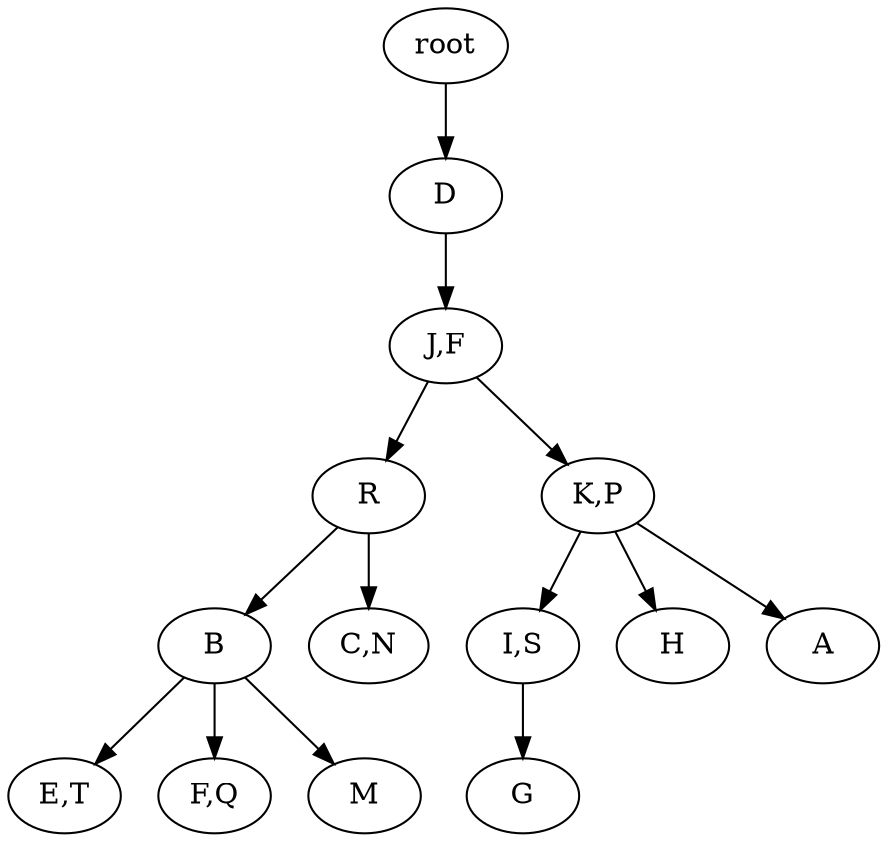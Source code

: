 strict digraph G {
	graph [name=G];
	0	 [label=root];
	1	 [label=D];
	0 -> 1;
	2	 [label="J,F"];
	1 -> 2;
	3	 [label=R];
	2 -> 3;
	4	 [label="K,P"];
	2 -> 4;
	5	 [label=B];
	3 -> 5;
	13	 [label="C,N"];
	3 -> 13;
	7	 [label="I,S"];
	4 -> 7;
	8	 [label=H];
	4 -> 8;
	9	 [label=A];
	4 -> 9;
	10	 [label="E,T"];
	5 -> 10;
	11	 [label="F,Q"];
	5 -> 11;
	12	 [label=M];
	5 -> 12;
	14	 [label=G];
	7 -> 14;
}
